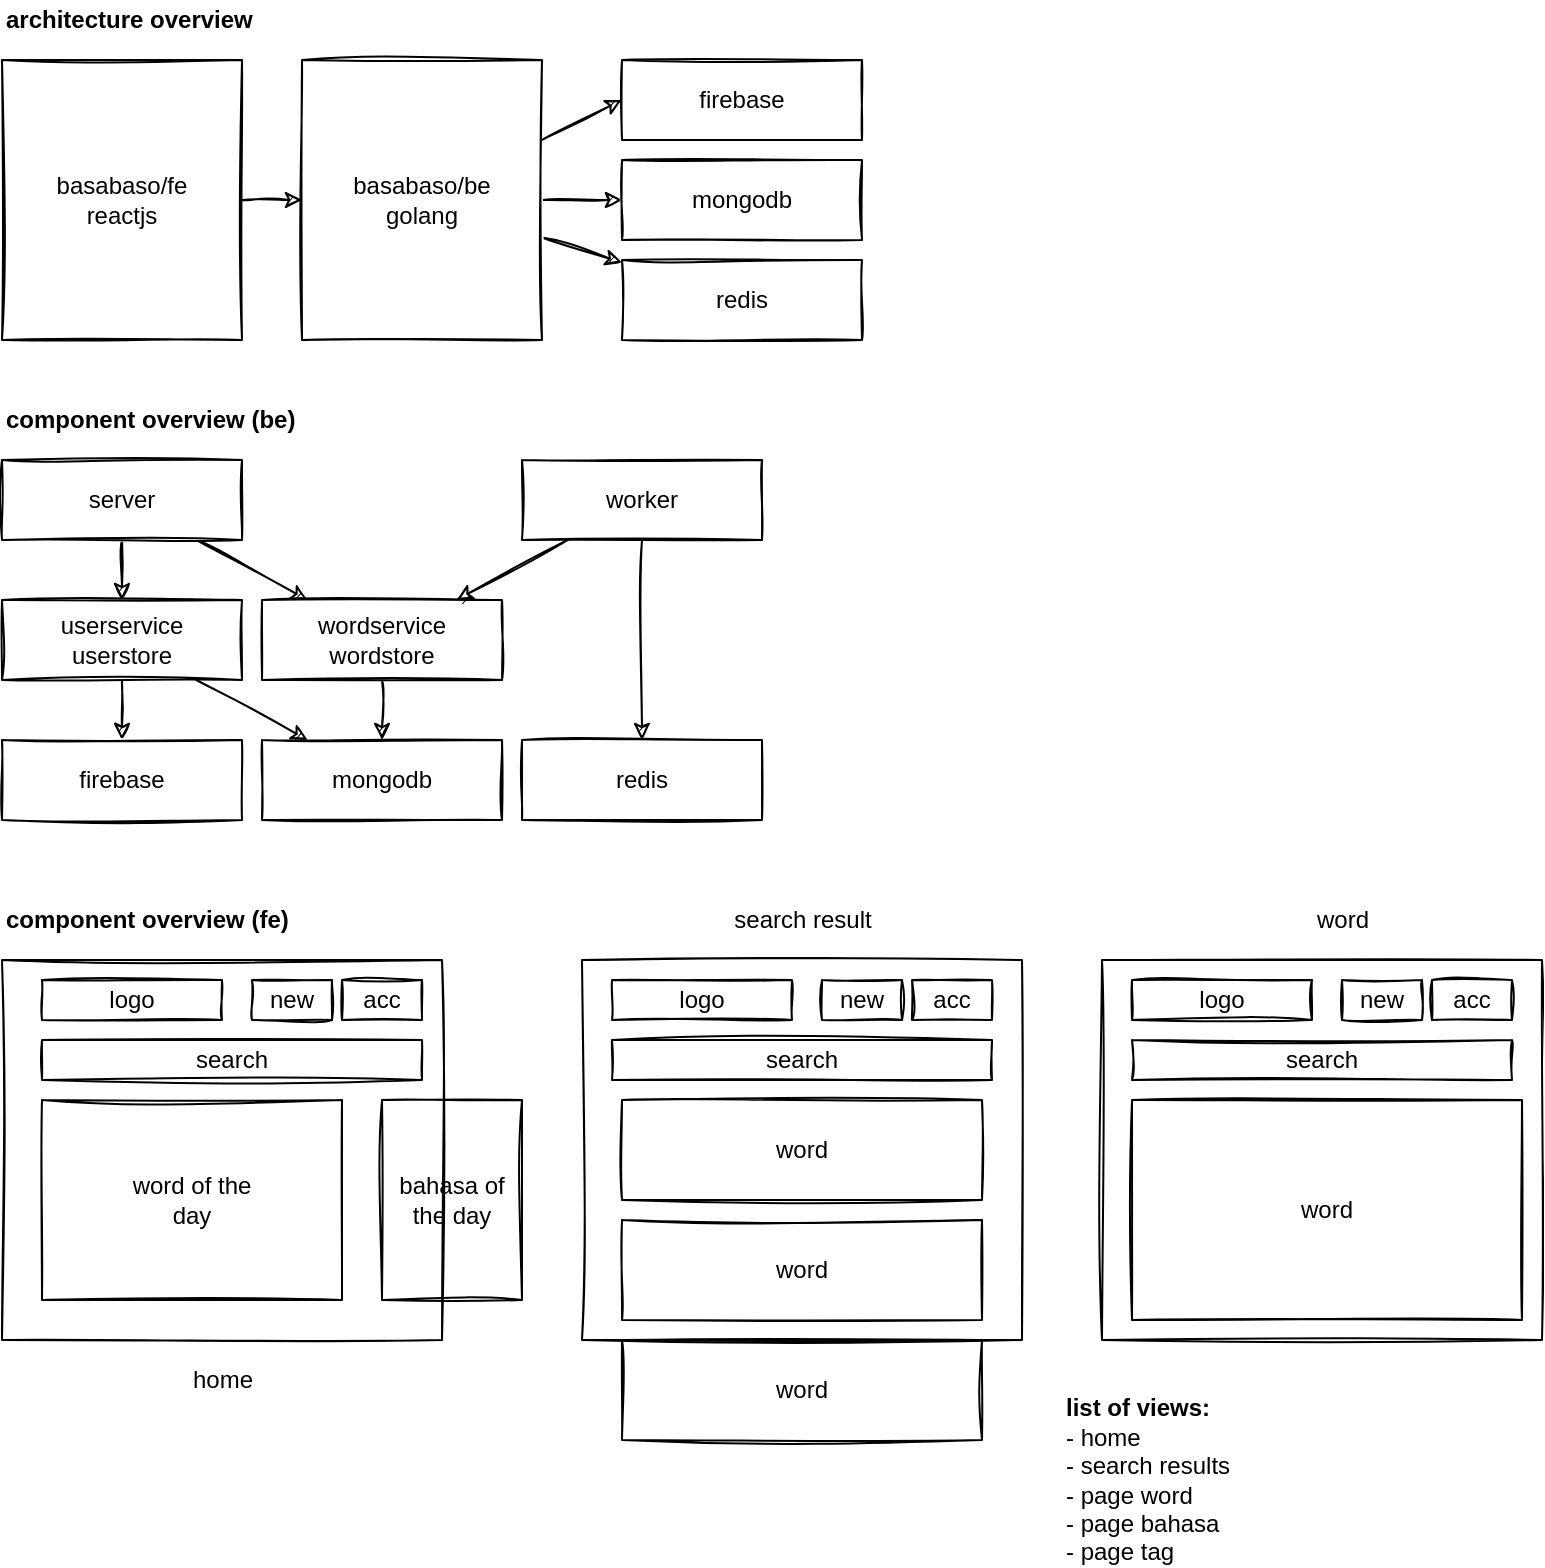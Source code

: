 <mxfile>
    <diagram id="h5iaH9NkhJLAg65GUtG1" name="Page-1">
        <mxGraphModel dx="1262" dy="777" grid="1" gridSize="10" guides="1" tooltips="1" connect="1" arrows="1" fold="1" page="1" pageScale="1" pageWidth="850" pageHeight="1100" math="0" shadow="0">
            <root>
                <mxCell id="0"/>
                <mxCell id="1" parent="0"/>
                <mxCell id="8" style="rounded=0;orthogonalLoop=1;jettySize=auto;html=1;entryX=0;entryY=0.5;entryDx=0;entryDy=0;sketch=1;" edge="1" parent="1" source="2" target="4">
                    <mxGeometry relative="1" as="geometry"/>
                </mxCell>
                <mxCell id="9" style="rounded=0;orthogonalLoop=1;jettySize=auto;html=1;entryX=0;entryY=0.5;entryDx=0;entryDy=0;sketch=1;" edge="1" parent="1" source="2" target="5">
                    <mxGeometry relative="1" as="geometry"/>
                </mxCell>
                <mxCell id="10" style="rounded=0;orthogonalLoop=1;jettySize=auto;html=1;sketch=1;" edge="1" parent="1" source="2" target="6">
                    <mxGeometry relative="1" as="geometry"/>
                </mxCell>
                <mxCell id="2" value="basabaso/be&lt;br&gt;golang" style="rounded=0;whiteSpace=wrap;html=1;sketch=1;" vertex="1" parent="1">
                    <mxGeometry x="170" y="50" width="120" height="140" as="geometry"/>
                </mxCell>
                <mxCell id="7" style="rounded=0;orthogonalLoop=1;jettySize=auto;html=1;entryX=0;entryY=0.5;entryDx=0;entryDy=0;sketch=1;" edge="1" parent="1" source="3" target="2">
                    <mxGeometry relative="1" as="geometry"/>
                </mxCell>
                <mxCell id="3" value="basabaso/fe&lt;br&gt;reactjs" style="rounded=0;whiteSpace=wrap;html=1;sketch=1;" vertex="1" parent="1">
                    <mxGeometry x="20" y="50" width="120" height="140" as="geometry"/>
                </mxCell>
                <mxCell id="4" value="firebase" style="rounded=0;whiteSpace=wrap;html=1;sketch=1;" vertex="1" parent="1">
                    <mxGeometry x="330" y="50" width="120" height="40" as="geometry"/>
                </mxCell>
                <mxCell id="5" value="mongodb" style="rounded=0;whiteSpace=wrap;html=1;sketch=1;" vertex="1" parent="1">
                    <mxGeometry x="330" y="100" width="120" height="40" as="geometry"/>
                </mxCell>
                <mxCell id="6" value="redis" style="rounded=0;whiteSpace=wrap;html=1;sketch=1;" vertex="1" parent="1">
                    <mxGeometry x="330" y="150" width="120" height="40" as="geometry"/>
                </mxCell>
                <mxCell id="11" value="architecture overview" style="text;html=1;strokeColor=none;fillColor=none;align=left;verticalAlign=middle;whiteSpace=wrap;rounded=0;fontStyle=1;sketch=1;" vertex="1" parent="1">
                    <mxGeometry x="20" y="20" width="230" height="20" as="geometry"/>
                </mxCell>
                <mxCell id="12" value="component overview (be)" style="text;html=1;strokeColor=none;fillColor=none;align=left;verticalAlign=middle;whiteSpace=wrap;rounded=0;fontStyle=1;sketch=1;" vertex="1" parent="1">
                    <mxGeometry x="20" y="220" width="230" height="20" as="geometry"/>
                </mxCell>
                <mxCell id="22" style="edgeStyle=none;rounded=0;orthogonalLoop=1;jettySize=auto;html=1;sketch=1;" edge="1" parent="1" source="13" target="21">
                    <mxGeometry relative="1" as="geometry"/>
                </mxCell>
                <mxCell id="23" style="edgeStyle=none;rounded=0;orthogonalLoop=1;jettySize=auto;html=1;sketch=1;" edge="1" parent="1" source="13" target="19">
                    <mxGeometry relative="1" as="geometry"/>
                </mxCell>
                <mxCell id="13" value="userservice&lt;br&gt;userstore" style="rounded=0;whiteSpace=wrap;html=1;sketch=1;" vertex="1" parent="1">
                    <mxGeometry x="20" y="320" width="120" height="40" as="geometry"/>
                </mxCell>
                <mxCell id="24" style="edgeStyle=none;rounded=0;orthogonalLoop=1;jettySize=auto;html=1;sketch=1;" edge="1" parent="1" source="14" target="19">
                    <mxGeometry relative="1" as="geometry"/>
                </mxCell>
                <mxCell id="14" value="wordservice&lt;br&gt;wordstore" style="rounded=0;whiteSpace=wrap;html=1;sketch=1;" vertex="1" parent="1">
                    <mxGeometry x="150" y="320" width="120" height="40" as="geometry"/>
                </mxCell>
                <mxCell id="16" style="edgeStyle=none;rounded=0;orthogonalLoop=1;jettySize=auto;html=1;sketch=1;" edge="1" parent="1" source="15" target="13">
                    <mxGeometry relative="1" as="geometry"/>
                </mxCell>
                <mxCell id="18" style="edgeStyle=none;rounded=0;orthogonalLoop=1;jettySize=auto;html=1;sketch=1;" edge="1" parent="1" source="15" target="14">
                    <mxGeometry relative="1" as="geometry"/>
                </mxCell>
                <mxCell id="15" value="server" style="rounded=0;whiteSpace=wrap;html=1;sketch=1;" vertex="1" parent="1">
                    <mxGeometry x="20" y="250" width="120" height="40" as="geometry"/>
                </mxCell>
                <mxCell id="19" value="mongodb" style="rounded=0;whiteSpace=wrap;html=1;sketch=1;" vertex="1" parent="1">
                    <mxGeometry x="150" y="390" width="120" height="40" as="geometry"/>
                </mxCell>
                <mxCell id="20" value="redis" style="rounded=0;whiteSpace=wrap;html=1;sketch=1;" vertex="1" parent="1">
                    <mxGeometry x="280" y="390" width="120" height="40" as="geometry"/>
                </mxCell>
                <mxCell id="21" value="firebase" style="rounded=0;whiteSpace=wrap;html=1;sketch=1;" vertex="1" parent="1">
                    <mxGeometry x="20" y="390" width="120" height="40" as="geometry"/>
                </mxCell>
                <mxCell id="26" style="edgeStyle=none;rounded=0;orthogonalLoop=1;jettySize=auto;html=1;sketch=1;" edge="1" parent="1" source="25" target="20">
                    <mxGeometry relative="1" as="geometry"/>
                </mxCell>
                <mxCell id="27" style="edgeStyle=none;rounded=0;orthogonalLoop=1;jettySize=auto;html=1;sketch=1;" edge="1" parent="1" source="25" target="14">
                    <mxGeometry relative="1" as="geometry"/>
                </mxCell>
                <mxCell id="25" value="worker" style="rounded=0;whiteSpace=wrap;html=1;sketch=1;" vertex="1" parent="1">
                    <mxGeometry x="280" y="250" width="120" height="40" as="geometry"/>
                </mxCell>
                <mxCell id="28" value="component overview (fe)" style="text;html=1;strokeColor=none;fillColor=none;align=left;verticalAlign=middle;whiteSpace=wrap;rounded=0;fontStyle=1;sketch=1;" vertex="1" parent="1">
                    <mxGeometry x="20" y="470" width="230" height="20" as="geometry"/>
                </mxCell>
                <mxCell id="29" value="" style="rounded=0;whiteSpace=wrap;html=1;sketch=1;fillColor=none;" vertex="1" parent="1">
                    <mxGeometry x="20" y="500" width="220" height="190" as="geometry"/>
                </mxCell>
                <mxCell id="30" value="logo" style="rounded=0;whiteSpace=wrap;html=1;sketch=1;fillColor=none;" vertex="1" parent="1">
                    <mxGeometry x="40" y="510" width="90" height="20" as="geometry"/>
                </mxCell>
                <mxCell id="31" value="word of the&lt;br&gt;day" style="rounded=0;whiteSpace=wrap;html=1;sketch=1;fillColor=none;" vertex="1" parent="1">
                    <mxGeometry x="40" y="570" width="150" height="100" as="geometry"/>
                </mxCell>
                <mxCell id="32" value="search" style="rounded=0;whiteSpace=wrap;html=1;sketch=1;fillColor=none;" vertex="1" parent="1">
                    <mxGeometry x="40" y="540" width="190" height="20" as="geometry"/>
                </mxCell>
                <mxCell id="33" value="new" style="rounded=0;whiteSpace=wrap;html=1;sketch=1;fillColor=none;" vertex="1" parent="1">
                    <mxGeometry x="145" y="510" width="40" height="20" as="geometry"/>
                </mxCell>
                <mxCell id="34" value="acc" style="rounded=0;whiteSpace=wrap;html=1;sketch=1;fillColor=none;" vertex="1" parent="1">
                    <mxGeometry x="190" y="510" width="40" height="20" as="geometry"/>
                </mxCell>
                <mxCell id="35" style="edgeStyle=none;rounded=0;sketch=1;orthogonalLoop=1;jettySize=auto;html=1;exitX=0.75;exitY=0;exitDx=0;exitDy=0;" edge="1" parent="1" source="30" target="30">
                    <mxGeometry relative="1" as="geometry"/>
                </mxCell>
                <mxCell id="37" value="bahasa of&lt;br&gt;the day" style="rounded=0;whiteSpace=wrap;html=1;sketch=1;fillColor=none;" vertex="1" parent="1">
                    <mxGeometry x="210" y="570" width="70" height="100" as="geometry"/>
                </mxCell>
                <mxCell id="38" value="home" style="text;html=1;align=center;verticalAlign=middle;resizable=0;points=[];autosize=1;strokeColor=none;" vertex="1" parent="1">
                    <mxGeometry x="105" y="700" width="50" height="20" as="geometry"/>
                </mxCell>
                <mxCell id="39" value="" style="rounded=0;whiteSpace=wrap;html=1;sketch=1;fillColor=none;" vertex="1" parent="1">
                    <mxGeometry x="310" y="500" width="220" height="190" as="geometry"/>
                </mxCell>
                <mxCell id="40" value="logo" style="rounded=0;whiteSpace=wrap;html=1;sketch=1;fillColor=none;" vertex="1" parent="1">
                    <mxGeometry x="325" y="510" width="90" height="20" as="geometry"/>
                </mxCell>
                <mxCell id="41" value="new" style="rounded=0;whiteSpace=wrap;html=1;sketch=1;fillColor=none;" vertex="1" parent="1">
                    <mxGeometry x="430" y="510" width="40" height="20" as="geometry"/>
                </mxCell>
                <mxCell id="42" value="acc" style="rounded=0;whiteSpace=wrap;html=1;sketch=1;fillColor=none;" vertex="1" parent="1">
                    <mxGeometry x="475" y="510" width="40" height="20" as="geometry"/>
                </mxCell>
                <mxCell id="43" value="search" style="rounded=0;whiteSpace=wrap;html=1;sketch=1;fillColor=none;" vertex="1" parent="1">
                    <mxGeometry x="325" y="540" width="190" height="20" as="geometry"/>
                </mxCell>
                <mxCell id="44" value="word" style="rounded=0;whiteSpace=wrap;html=1;sketch=1;fillColor=none;" vertex="1" parent="1">
                    <mxGeometry x="330" y="570" width="180" height="50" as="geometry"/>
                </mxCell>
                <mxCell id="45" value="word" style="rounded=0;whiteSpace=wrap;html=1;sketch=1;fillColor=none;" vertex="1" parent="1">
                    <mxGeometry x="330" y="630" width="180" height="50" as="geometry"/>
                </mxCell>
                <mxCell id="46" value="word" style="rounded=0;whiteSpace=wrap;html=1;sketch=1;fillColor=none;" vertex="1" parent="1">
                    <mxGeometry x="330" y="690" width="180" height="50" as="geometry"/>
                </mxCell>
                <mxCell id="47" value="" style="rounded=0;whiteSpace=wrap;html=1;sketch=1;fillColor=none;" vertex="1" parent="1">
                    <mxGeometry x="570" y="500" width="220" height="190" as="geometry"/>
                </mxCell>
                <mxCell id="48" value="logo" style="rounded=0;whiteSpace=wrap;html=1;sketch=1;fillColor=none;" vertex="1" parent="1">
                    <mxGeometry x="585" y="510" width="90" height="20" as="geometry"/>
                </mxCell>
                <mxCell id="49" value="new" style="rounded=0;whiteSpace=wrap;html=1;sketch=1;fillColor=none;" vertex="1" parent="1">
                    <mxGeometry x="690" y="510" width="40" height="20" as="geometry"/>
                </mxCell>
                <mxCell id="50" value="acc" style="rounded=0;whiteSpace=wrap;html=1;sketch=1;fillColor=none;" vertex="1" parent="1">
                    <mxGeometry x="735" y="510" width="40" height="20" as="geometry"/>
                </mxCell>
                <mxCell id="51" value="search" style="rounded=0;whiteSpace=wrap;html=1;sketch=1;fillColor=none;" vertex="1" parent="1">
                    <mxGeometry x="585" y="540" width="190" height="20" as="geometry"/>
                </mxCell>
                <mxCell id="52" value="word" style="rounded=0;whiteSpace=wrap;html=1;sketch=1;fillColor=none;" vertex="1" parent="1">
                    <mxGeometry x="585" y="570" width="195" height="110" as="geometry"/>
                </mxCell>
                <mxCell id="53" value="search result" style="text;html=1;align=center;verticalAlign=middle;resizable=0;points=[];autosize=1;strokeColor=none;" vertex="1" parent="1">
                    <mxGeometry x="380" y="470" width="80" height="20" as="geometry"/>
                </mxCell>
                <mxCell id="54" value="word" style="text;html=1;align=center;verticalAlign=middle;resizable=0;points=[];autosize=1;strokeColor=none;" vertex="1" parent="1">
                    <mxGeometry x="670" y="470" width="40" height="20" as="geometry"/>
                </mxCell>
                <mxCell id="55" value="&lt;b&gt;list of views:&lt;br&gt;&lt;/b&gt;- home&lt;br&gt;- search results&lt;br&gt;- page word&lt;br&gt;- page bahasa&lt;br&gt;- page tag" style="text;html=1;align=left;verticalAlign=middle;resizable=0;points=[];autosize=1;strokeColor=none;" vertex="1" parent="1">
                    <mxGeometry x="550" y="720" width="100" height="80" as="geometry"/>
                </mxCell>
            </root>
        </mxGraphModel>
    </diagram>
</mxfile>